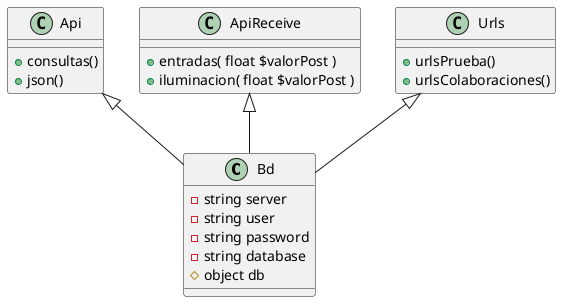 @startuml Zonas

class Bd{
    - string server
    - string user
    - string password
    - string database
    # object db
}
class Api{
    + consultas()
    + json()
}
class ApiReceive{
    + entradas( float $valorPost )
    + iluminacion( float $valorPost )
}
class Urls{
    + urlsPrueba()
    + urlsColaboraciones()
}

Api <|-- Bd
ApiReceive <|-- Bd
Urls <|-- Bd


@endunml